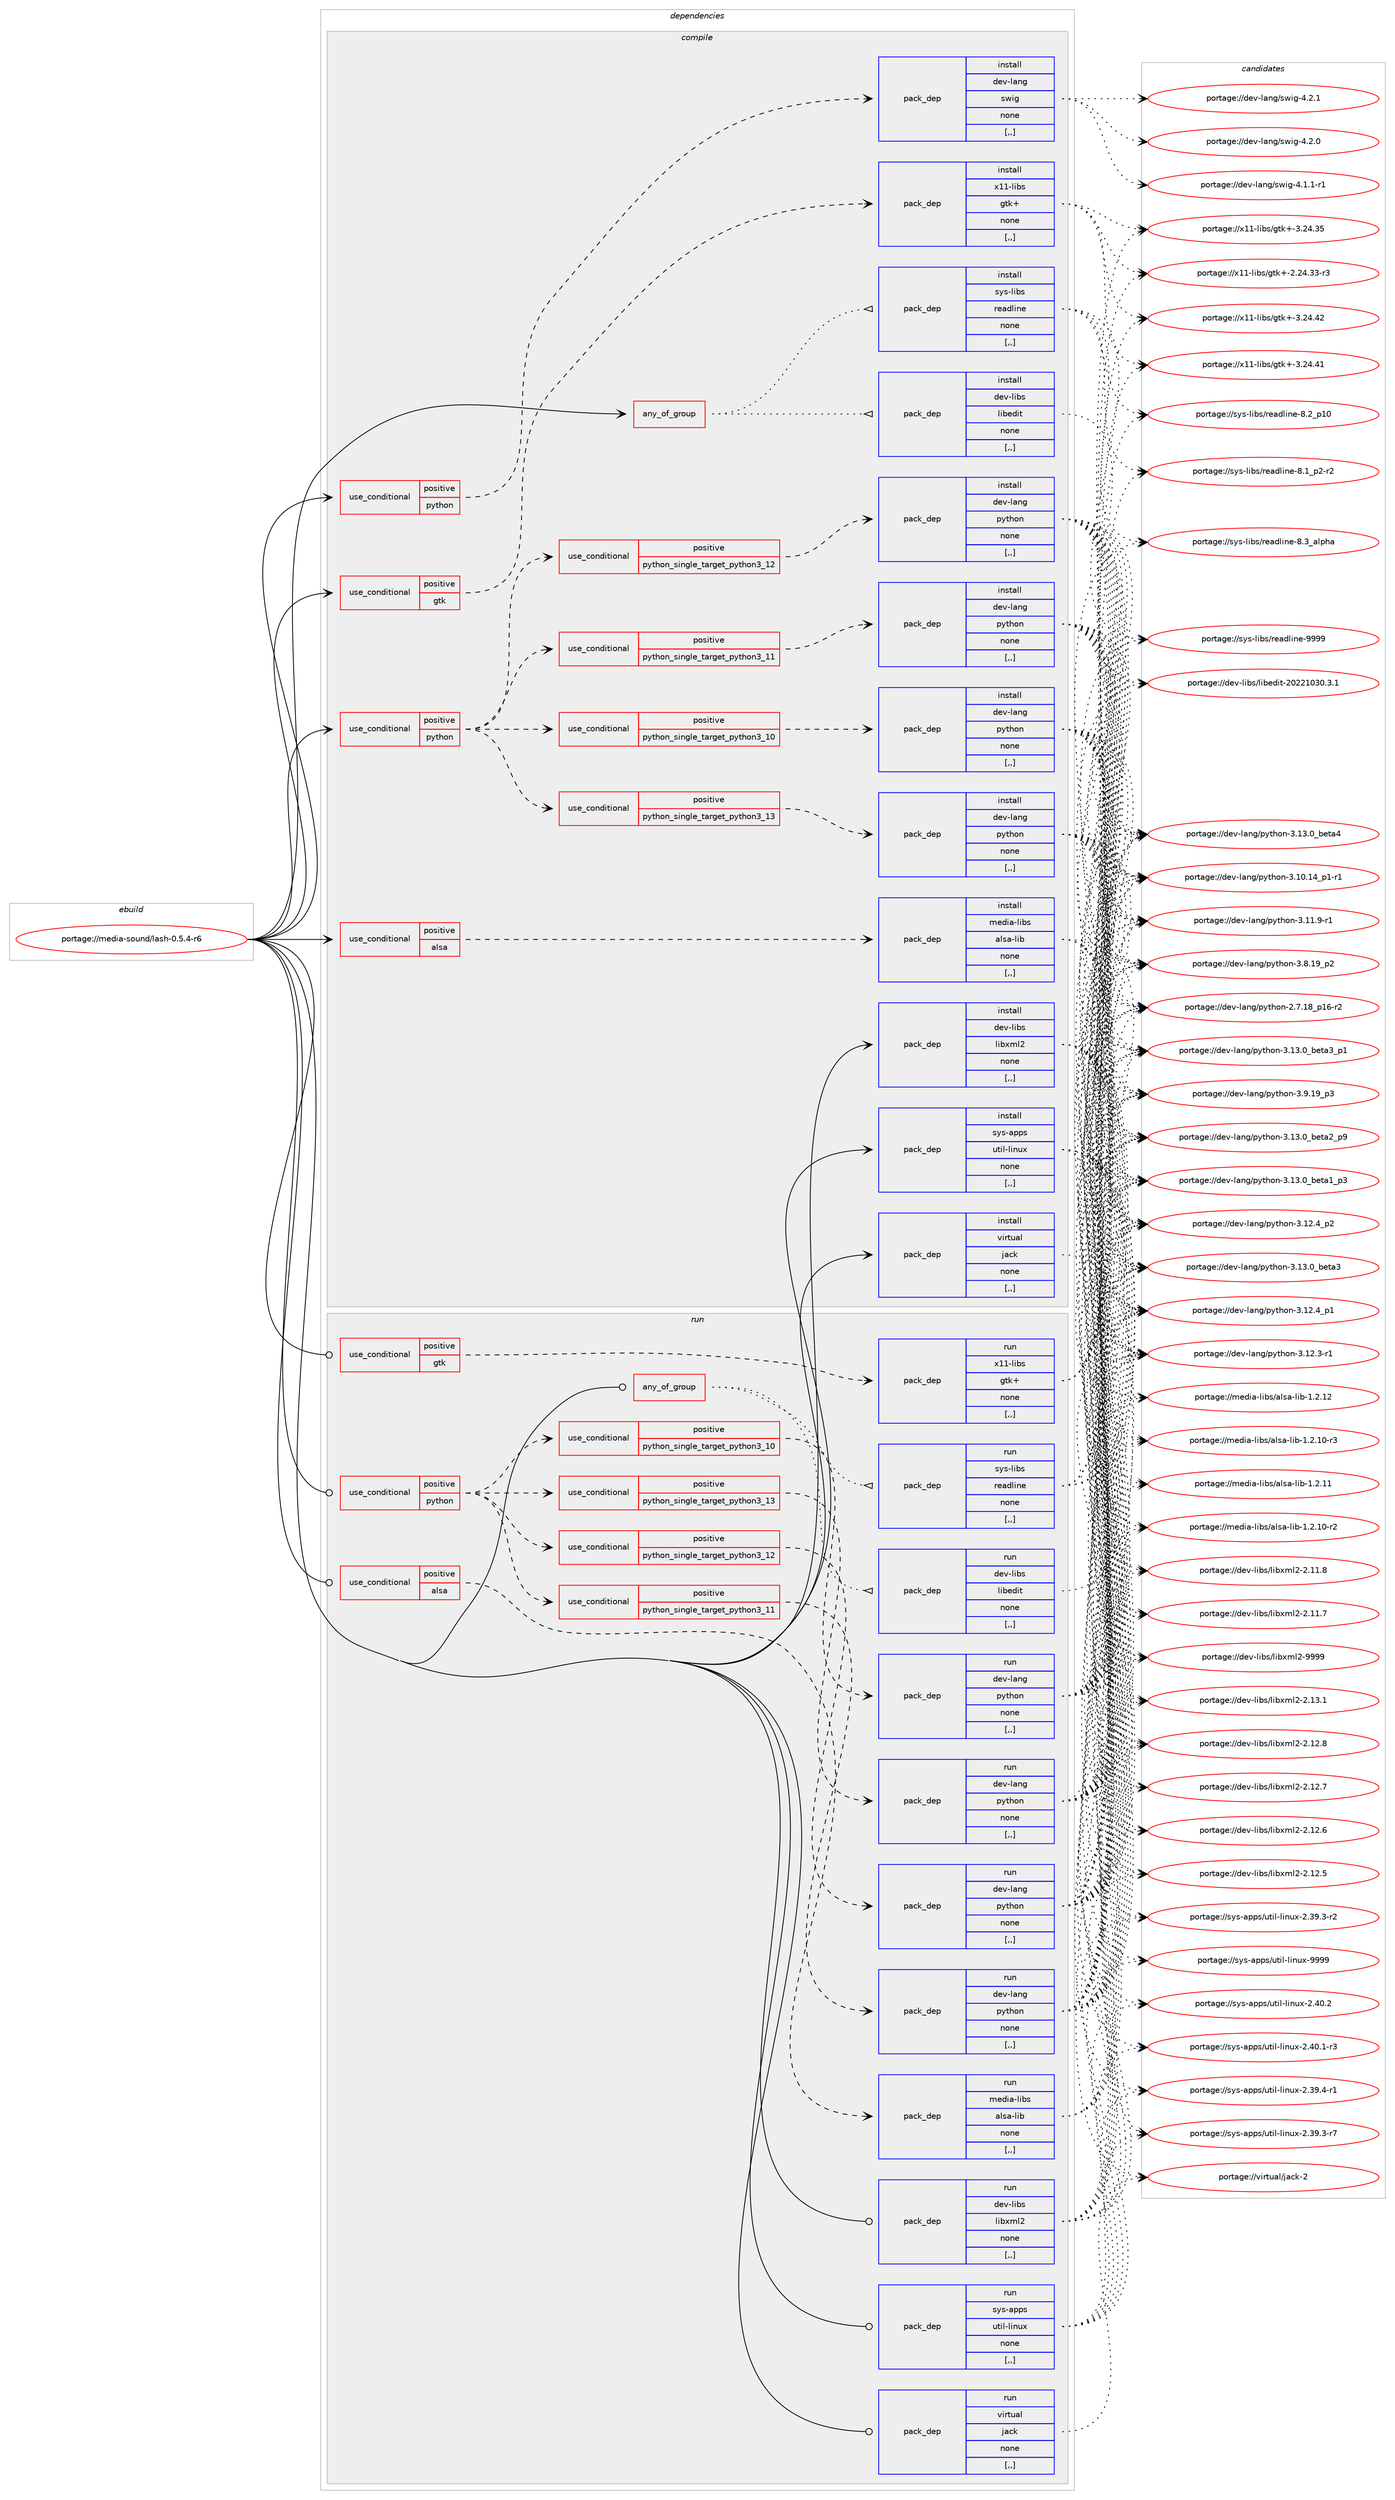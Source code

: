 digraph prolog {

# *************
# Graph options
# *************

newrank=true;
concentrate=true;
compound=true;
graph [rankdir=LR,fontname=Helvetica,fontsize=10,ranksep=1.5];#, ranksep=2.5, nodesep=0.2];
edge  [arrowhead=vee];
node  [fontname=Helvetica,fontsize=10];

# **********
# The ebuild
# **********

subgraph cluster_leftcol {
color=gray;
label=<<i>ebuild</i>>;
id [label="portage://media-sound/lash-0.5.4-r6", color=red, width=4, href="../media-sound/lash-0.5.4-r6.svg"];
}

# ****************
# The dependencies
# ****************

subgraph cluster_midcol {
color=gray;
label=<<i>dependencies</i>>;
subgraph cluster_compile {
fillcolor="#eeeeee";
style=filled;
label=<<i>compile</i>>;
subgraph any2275 {
dependency315910 [label=<<TABLE BORDER="0" CELLBORDER="1" CELLSPACING="0" CELLPADDING="4"><TR><TD CELLPADDING="10">any_of_group</TD></TR></TABLE>>, shape=none, color=red];subgraph pack233538 {
dependency315911 [label=<<TABLE BORDER="0" CELLBORDER="1" CELLSPACING="0" CELLPADDING="4" WIDTH="220"><TR><TD ROWSPAN="6" CELLPADDING="30">pack_dep</TD></TR><TR><TD WIDTH="110">install</TD></TR><TR><TD>sys-libs</TD></TR><TR><TD>readline</TD></TR><TR><TD>none</TD></TR><TR><TD>[,,]</TD></TR></TABLE>>, shape=none, color=blue];
}
dependency315910:e -> dependency315911:w [weight=20,style="dotted",arrowhead="oinv"];
subgraph pack233539 {
dependency315912 [label=<<TABLE BORDER="0" CELLBORDER="1" CELLSPACING="0" CELLPADDING="4" WIDTH="220"><TR><TD ROWSPAN="6" CELLPADDING="30">pack_dep</TD></TR><TR><TD WIDTH="110">install</TD></TR><TR><TD>dev-libs</TD></TR><TR><TD>libedit</TD></TR><TR><TD>none</TD></TR><TR><TD>[,,]</TD></TR></TABLE>>, shape=none, color=blue];
}
dependency315910:e -> dependency315912:w [weight=20,style="dotted",arrowhead="oinv"];
}
id:e -> dependency315910:w [weight=20,style="solid",arrowhead="vee"];
subgraph cond79925 {
dependency315913 [label=<<TABLE BORDER="0" CELLBORDER="1" CELLSPACING="0" CELLPADDING="4"><TR><TD ROWSPAN="3" CELLPADDING="10">use_conditional</TD></TR><TR><TD>positive</TD></TR><TR><TD>alsa</TD></TR></TABLE>>, shape=none, color=red];
subgraph pack233540 {
dependency315914 [label=<<TABLE BORDER="0" CELLBORDER="1" CELLSPACING="0" CELLPADDING="4" WIDTH="220"><TR><TD ROWSPAN="6" CELLPADDING="30">pack_dep</TD></TR><TR><TD WIDTH="110">install</TD></TR><TR><TD>media-libs</TD></TR><TR><TD>alsa-lib</TD></TR><TR><TD>none</TD></TR><TR><TD>[,,]</TD></TR></TABLE>>, shape=none, color=blue];
}
dependency315913:e -> dependency315914:w [weight=20,style="dashed",arrowhead="vee"];
}
id:e -> dependency315913:w [weight=20,style="solid",arrowhead="vee"];
subgraph cond79926 {
dependency315915 [label=<<TABLE BORDER="0" CELLBORDER="1" CELLSPACING="0" CELLPADDING="4"><TR><TD ROWSPAN="3" CELLPADDING="10">use_conditional</TD></TR><TR><TD>positive</TD></TR><TR><TD>gtk</TD></TR></TABLE>>, shape=none, color=red];
subgraph pack233541 {
dependency315916 [label=<<TABLE BORDER="0" CELLBORDER="1" CELLSPACING="0" CELLPADDING="4" WIDTH="220"><TR><TD ROWSPAN="6" CELLPADDING="30">pack_dep</TD></TR><TR><TD WIDTH="110">install</TD></TR><TR><TD>x11-libs</TD></TR><TR><TD>gtk+</TD></TR><TR><TD>none</TD></TR><TR><TD>[,,]</TD></TR></TABLE>>, shape=none, color=blue];
}
dependency315915:e -> dependency315916:w [weight=20,style="dashed",arrowhead="vee"];
}
id:e -> dependency315915:w [weight=20,style="solid",arrowhead="vee"];
subgraph cond79927 {
dependency315917 [label=<<TABLE BORDER="0" CELLBORDER="1" CELLSPACING="0" CELLPADDING="4"><TR><TD ROWSPAN="3" CELLPADDING="10">use_conditional</TD></TR><TR><TD>positive</TD></TR><TR><TD>python</TD></TR></TABLE>>, shape=none, color=red];
subgraph cond79928 {
dependency315918 [label=<<TABLE BORDER="0" CELLBORDER="1" CELLSPACING="0" CELLPADDING="4"><TR><TD ROWSPAN="3" CELLPADDING="10">use_conditional</TD></TR><TR><TD>positive</TD></TR><TR><TD>python_single_target_python3_10</TD></TR></TABLE>>, shape=none, color=red];
subgraph pack233542 {
dependency315919 [label=<<TABLE BORDER="0" CELLBORDER="1" CELLSPACING="0" CELLPADDING="4" WIDTH="220"><TR><TD ROWSPAN="6" CELLPADDING="30">pack_dep</TD></TR><TR><TD WIDTH="110">install</TD></TR><TR><TD>dev-lang</TD></TR><TR><TD>python</TD></TR><TR><TD>none</TD></TR><TR><TD>[,,]</TD></TR></TABLE>>, shape=none, color=blue];
}
dependency315918:e -> dependency315919:w [weight=20,style="dashed",arrowhead="vee"];
}
dependency315917:e -> dependency315918:w [weight=20,style="dashed",arrowhead="vee"];
subgraph cond79929 {
dependency315920 [label=<<TABLE BORDER="0" CELLBORDER="1" CELLSPACING="0" CELLPADDING="4"><TR><TD ROWSPAN="3" CELLPADDING="10">use_conditional</TD></TR><TR><TD>positive</TD></TR><TR><TD>python_single_target_python3_11</TD></TR></TABLE>>, shape=none, color=red];
subgraph pack233543 {
dependency315921 [label=<<TABLE BORDER="0" CELLBORDER="1" CELLSPACING="0" CELLPADDING="4" WIDTH="220"><TR><TD ROWSPAN="6" CELLPADDING="30">pack_dep</TD></TR><TR><TD WIDTH="110">install</TD></TR><TR><TD>dev-lang</TD></TR><TR><TD>python</TD></TR><TR><TD>none</TD></TR><TR><TD>[,,]</TD></TR></TABLE>>, shape=none, color=blue];
}
dependency315920:e -> dependency315921:w [weight=20,style="dashed",arrowhead="vee"];
}
dependency315917:e -> dependency315920:w [weight=20,style="dashed",arrowhead="vee"];
subgraph cond79930 {
dependency315922 [label=<<TABLE BORDER="0" CELLBORDER="1" CELLSPACING="0" CELLPADDING="4"><TR><TD ROWSPAN="3" CELLPADDING="10">use_conditional</TD></TR><TR><TD>positive</TD></TR><TR><TD>python_single_target_python3_12</TD></TR></TABLE>>, shape=none, color=red];
subgraph pack233544 {
dependency315923 [label=<<TABLE BORDER="0" CELLBORDER="1" CELLSPACING="0" CELLPADDING="4" WIDTH="220"><TR><TD ROWSPAN="6" CELLPADDING="30">pack_dep</TD></TR><TR><TD WIDTH="110">install</TD></TR><TR><TD>dev-lang</TD></TR><TR><TD>python</TD></TR><TR><TD>none</TD></TR><TR><TD>[,,]</TD></TR></TABLE>>, shape=none, color=blue];
}
dependency315922:e -> dependency315923:w [weight=20,style="dashed",arrowhead="vee"];
}
dependency315917:e -> dependency315922:w [weight=20,style="dashed",arrowhead="vee"];
subgraph cond79931 {
dependency315924 [label=<<TABLE BORDER="0" CELLBORDER="1" CELLSPACING="0" CELLPADDING="4"><TR><TD ROWSPAN="3" CELLPADDING="10">use_conditional</TD></TR><TR><TD>positive</TD></TR><TR><TD>python_single_target_python3_13</TD></TR></TABLE>>, shape=none, color=red];
subgraph pack233545 {
dependency315925 [label=<<TABLE BORDER="0" CELLBORDER="1" CELLSPACING="0" CELLPADDING="4" WIDTH="220"><TR><TD ROWSPAN="6" CELLPADDING="30">pack_dep</TD></TR><TR><TD WIDTH="110">install</TD></TR><TR><TD>dev-lang</TD></TR><TR><TD>python</TD></TR><TR><TD>none</TD></TR><TR><TD>[,,]</TD></TR></TABLE>>, shape=none, color=blue];
}
dependency315924:e -> dependency315925:w [weight=20,style="dashed",arrowhead="vee"];
}
dependency315917:e -> dependency315924:w [weight=20,style="dashed",arrowhead="vee"];
}
id:e -> dependency315917:w [weight=20,style="solid",arrowhead="vee"];
subgraph cond79932 {
dependency315926 [label=<<TABLE BORDER="0" CELLBORDER="1" CELLSPACING="0" CELLPADDING="4"><TR><TD ROWSPAN="3" CELLPADDING="10">use_conditional</TD></TR><TR><TD>positive</TD></TR><TR><TD>python</TD></TR></TABLE>>, shape=none, color=red];
subgraph pack233546 {
dependency315927 [label=<<TABLE BORDER="0" CELLBORDER="1" CELLSPACING="0" CELLPADDING="4" WIDTH="220"><TR><TD ROWSPAN="6" CELLPADDING="30">pack_dep</TD></TR><TR><TD WIDTH="110">install</TD></TR><TR><TD>dev-lang</TD></TR><TR><TD>swig</TD></TR><TR><TD>none</TD></TR><TR><TD>[,,]</TD></TR></TABLE>>, shape=none, color=blue];
}
dependency315926:e -> dependency315927:w [weight=20,style="dashed",arrowhead="vee"];
}
id:e -> dependency315926:w [weight=20,style="solid",arrowhead="vee"];
subgraph pack233547 {
dependency315928 [label=<<TABLE BORDER="0" CELLBORDER="1" CELLSPACING="0" CELLPADDING="4" WIDTH="220"><TR><TD ROWSPAN="6" CELLPADDING="30">pack_dep</TD></TR><TR><TD WIDTH="110">install</TD></TR><TR><TD>dev-libs</TD></TR><TR><TD>libxml2</TD></TR><TR><TD>none</TD></TR><TR><TD>[,,]</TD></TR></TABLE>>, shape=none, color=blue];
}
id:e -> dependency315928:w [weight=20,style="solid",arrowhead="vee"];
subgraph pack233548 {
dependency315929 [label=<<TABLE BORDER="0" CELLBORDER="1" CELLSPACING="0" CELLPADDING="4" WIDTH="220"><TR><TD ROWSPAN="6" CELLPADDING="30">pack_dep</TD></TR><TR><TD WIDTH="110">install</TD></TR><TR><TD>sys-apps</TD></TR><TR><TD>util-linux</TD></TR><TR><TD>none</TD></TR><TR><TD>[,,]</TD></TR></TABLE>>, shape=none, color=blue];
}
id:e -> dependency315929:w [weight=20,style="solid",arrowhead="vee"];
subgraph pack233549 {
dependency315930 [label=<<TABLE BORDER="0" CELLBORDER="1" CELLSPACING="0" CELLPADDING="4" WIDTH="220"><TR><TD ROWSPAN="6" CELLPADDING="30">pack_dep</TD></TR><TR><TD WIDTH="110">install</TD></TR><TR><TD>virtual</TD></TR><TR><TD>jack</TD></TR><TR><TD>none</TD></TR><TR><TD>[,,]</TD></TR></TABLE>>, shape=none, color=blue];
}
id:e -> dependency315930:w [weight=20,style="solid",arrowhead="vee"];
}
subgraph cluster_compileandrun {
fillcolor="#eeeeee";
style=filled;
label=<<i>compile and run</i>>;
}
subgraph cluster_run {
fillcolor="#eeeeee";
style=filled;
label=<<i>run</i>>;
subgraph any2276 {
dependency315931 [label=<<TABLE BORDER="0" CELLBORDER="1" CELLSPACING="0" CELLPADDING="4"><TR><TD CELLPADDING="10">any_of_group</TD></TR></TABLE>>, shape=none, color=red];subgraph pack233550 {
dependency315932 [label=<<TABLE BORDER="0" CELLBORDER="1" CELLSPACING="0" CELLPADDING="4" WIDTH="220"><TR><TD ROWSPAN="6" CELLPADDING="30">pack_dep</TD></TR><TR><TD WIDTH="110">run</TD></TR><TR><TD>sys-libs</TD></TR><TR><TD>readline</TD></TR><TR><TD>none</TD></TR><TR><TD>[,,]</TD></TR></TABLE>>, shape=none, color=blue];
}
dependency315931:e -> dependency315932:w [weight=20,style="dotted",arrowhead="oinv"];
subgraph pack233551 {
dependency315933 [label=<<TABLE BORDER="0" CELLBORDER="1" CELLSPACING="0" CELLPADDING="4" WIDTH="220"><TR><TD ROWSPAN="6" CELLPADDING="30">pack_dep</TD></TR><TR><TD WIDTH="110">run</TD></TR><TR><TD>dev-libs</TD></TR><TR><TD>libedit</TD></TR><TR><TD>none</TD></TR><TR><TD>[,,]</TD></TR></TABLE>>, shape=none, color=blue];
}
dependency315931:e -> dependency315933:w [weight=20,style="dotted",arrowhead="oinv"];
}
id:e -> dependency315931:w [weight=20,style="solid",arrowhead="odot"];
subgraph cond79933 {
dependency315934 [label=<<TABLE BORDER="0" CELLBORDER="1" CELLSPACING="0" CELLPADDING="4"><TR><TD ROWSPAN="3" CELLPADDING="10">use_conditional</TD></TR><TR><TD>positive</TD></TR><TR><TD>alsa</TD></TR></TABLE>>, shape=none, color=red];
subgraph pack233552 {
dependency315935 [label=<<TABLE BORDER="0" CELLBORDER="1" CELLSPACING="0" CELLPADDING="4" WIDTH="220"><TR><TD ROWSPAN="6" CELLPADDING="30">pack_dep</TD></TR><TR><TD WIDTH="110">run</TD></TR><TR><TD>media-libs</TD></TR><TR><TD>alsa-lib</TD></TR><TR><TD>none</TD></TR><TR><TD>[,,]</TD></TR></TABLE>>, shape=none, color=blue];
}
dependency315934:e -> dependency315935:w [weight=20,style="dashed",arrowhead="vee"];
}
id:e -> dependency315934:w [weight=20,style="solid",arrowhead="odot"];
subgraph cond79934 {
dependency315936 [label=<<TABLE BORDER="0" CELLBORDER="1" CELLSPACING="0" CELLPADDING="4"><TR><TD ROWSPAN="3" CELLPADDING="10">use_conditional</TD></TR><TR><TD>positive</TD></TR><TR><TD>gtk</TD></TR></TABLE>>, shape=none, color=red];
subgraph pack233553 {
dependency315937 [label=<<TABLE BORDER="0" CELLBORDER="1" CELLSPACING="0" CELLPADDING="4" WIDTH="220"><TR><TD ROWSPAN="6" CELLPADDING="30">pack_dep</TD></TR><TR><TD WIDTH="110">run</TD></TR><TR><TD>x11-libs</TD></TR><TR><TD>gtk+</TD></TR><TR><TD>none</TD></TR><TR><TD>[,,]</TD></TR></TABLE>>, shape=none, color=blue];
}
dependency315936:e -> dependency315937:w [weight=20,style="dashed",arrowhead="vee"];
}
id:e -> dependency315936:w [weight=20,style="solid",arrowhead="odot"];
subgraph cond79935 {
dependency315938 [label=<<TABLE BORDER="0" CELLBORDER="1" CELLSPACING="0" CELLPADDING="4"><TR><TD ROWSPAN="3" CELLPADDING="10">use_conditional</TD></TR><TR><TD>positive</TD></TR><TR><TD>python</TD></TR></TABLE>>, shape=none, color=red];
subgraph cond79936 {
dependency315939 [label=<<TABLE BORDER="0" CELLBORDER="1" CELLSPACING="0" CELLPADDING="4"><TR><TD ROWSPAN="3" CELLPADDING="10">use_conditional</TD></TR><TR><TD>positive</TD></TR><TR><TD>python_single_target_python3_10</TD></TR></TABLE>>, shape=none, color=red];
subgraph pack233554 {
dependency315940 [label=<<TABLE BORDER="0" CELLBORDER="1" CELLSPACING="0" CELLPADDING="4" WIDTH="220"><TR><TD ROWSPAN="6" CELLPADDING="30">pack_dep</TD></TR><TR><TD WIDTH="110">run</TD></TR><TR><TD>dev-lang</TD></TR><TR><TD>python</TD></TR><TR><TD>none</TD></TR><TR><TD>[,,]</TD></TR></TABLE>>, shape=none, color=blue];
}
dependency315939:e -> dependency315940:w [weight=20,style="dashed",arrowhead="vee"];
}
dependency315938:e -> dependency315939:w [weight=20,style="dashed",arrowhead="vee"];
subgraph cond79937 {
dependency315941 [label=<<TABLE BORDER="0" CELLBORDER="1" CELLSPACING="0" CELLPADDING="4"><TR><TD ROWSPAN="3" CELLPADDING="10">use_conditional</TD></TR><TR><TD>positive</TD></TR><TR><TD>python_single_target_python3_11</TD></TR></TABLE>>, shape=none, color=red];
subgraph pack233555 {
dependency315942 [label=<<TABLE BORDER="0" CELLBORDER="1" CELLSPACING="0" CELLPADDING="4" WIDTH="220"><TR><TD ROWSPAN="6" CELLPADDING="30">pack_dep</TD></TR><TR><TD WIDTH="110">run</TD></TR><TR><TD>dev-lang</TD></TR><TR><TD>python</TD></TR><TR><TD>none</TD></TR><TR><TD>[,,]</TD></TR></TABLE>>, shape=none, color=blue];
}
dependency315941:e -> dependency315942:w [weight=20,style="dashed",arrowhead="vee"];
}
dependency315938:e -> dependency315941:w [weight=20,style="dashed",arrowhead="vee"];
subgraph cond79938 {
dependency315943 [label=<<TABLE BORDER="0" CELLBORDER="1" CELLSPACING="0" CELLPADDING="4"><TR><TD ROWSPAN="3" CELLPADDING="10">use_conditional</TD></TR><TR><TD>positive</TD></TR><TR><TD>python_single_target_python3_12</TD></TR></TABLE>>, shape=none, color=red];
subgraph pack233556 {
dependency315944 [label=<<TABLE BORDER="0" CELLBORDER="1" CELLSPACING="0" CELLPADDING="4" WIDTH="220"><TR><TD ROWSPAN="6" CELLPADDING="30">pack_dep</TD></TR><TR><TD WIDTH="110">run</TD></TR><TR><TD>dev-lang</TD></TR><TR><TD>python</TD></TR><TR><TD>none</TD></TR><TR><TD>[,,]</TD></TR></TABLE>>, shape=none, color=blue];
}
dependency315943:e -> dependency315944:w [weight=20,style="dashed",arrowhead="vee"];
}
dependency315938:e -> dependency315943:w [weight=20,style="dashed",arrowhead="vee"];
subgraph cond79939 {
dependency315945 [label=<<TABLE BORDER="0" CELLBORDER="1" CELLSPACING="0" CELLPADDING="4"><TR><TD ROWSPAN="3" CELLPADDING="10">use_conditional</TD></TR><TR><TD>positive</TD></TR><TR><TD>python_single_target_python3_13</TD></TR></TABLE>>, shape=none, color=red];
subgraph pack233557 {
dependency315946 [label=<<TABLE BORDER="0" CELLBORDER="1" CELLSPACING="0" CELLPADDING="4" WIDTH="220"><TR><TD ROWSPAN="6" CELLPADDING="30">pack_dep</TD></TR><TR><TD WIDTH="110">run</TD></TR><TR><TD>dev-lang</TD></TR><TR><TD>python</TD></TR><TR><TD>none</TD></TR><TR><TD>[,,]</TD></TR></TABLE>>, shape=none, color=blue];
}
dependency315945:e -> dependency315946:w [weight=20,style="dashed",arrowhead="vee"];
}
dependency315938:e -> dependency315945:w [weight=20,style="dashed",arrowhead="vee"];
}
id:e -> dependency315938:w [weight=20,style="solid",arrowhead="odot"];
subgraph pack233558 {
dependency315947 [label=<<TABLE BORDER="0" CELLBORDER="1" CELLSPACING="0" CELLPADDING="4" WIDTH="220"><TR><TD ROWSPAN="6" CELLPADDING="30">pack_dep</TD></TR><TR><TD WIDTH="110">run</TD></TR><TR><TD>dev-libs</TD></TR><TR><TD>libxml2</TD></TR><TR><TD>none</TD></TR><TR><TD>[,,]</TD></TR></TABLE>>, shape=none, color=blue];
}
id:e -> dependency315947:w [weight=20,style="solid",arrowhead="odot"];
subgraph pack233559 {
dependency315948 [label=<<TABLE BORDER="0" CELLBORDER="1" CELLSPACING="0" CELLPADDING="4" WIDTH="220"><TR><TD ROWSPAN="6" CELLPADDING="30">pack_dep</TD></TR><TR><TD WIDTH="110">run</TD></TR><TR><TD>sys-apps</TD></TR><TR><TD>util-linux</TD></TR><TR><TD>none</TD></TR><TR><TD>[,,]</TD></TR></TABLE>>, shape=none, color=blue];
}
id:e -> dependency315948:w [weight=20,style="solid",arrowhead="odot"];
subgraph pack233560 {
dependency315949 [label=<<TABLE BORDER="0" CELLBORDER="1" CELLSPACING="0" CELLPADDING="4" WIDTH="220"><TR><TD ROWSPAN="6" CELLPADDING="30">pack_dep</TD></TR><TR><TD WIDTH="110">run</TD></TR><TR><TD>virtual</TD></TR><TR><TD>jack</TD></TR><TR><TD>none</TD></TR><TR><TD>[,,]</TD></TR></TABLE>>, shape=none, color=blue];
}
id:e -> dependency315949:w [weight=20,style="solid",arrowhead="odot"];
}
}

# **************
# The candidates
# **************

subgraph cluster_choices {
rank=same;
color=gray;
label=<<i>candidates</i>>;

subgraph choice233538 {
color=black;
nodesep=1;
choice115121115451081059811547114101971001081051101014557575757 [label="portage://sys-libs/readline-9999", color=red, width=4,href="../sys-libs/readline-9999.svg"];
choice1151211154510810598115471141019710010810511010145564651959710811210497 [label="portage://sys-libs/readline-8.3_alpha", color=red, width=4,href="../sys-libs/readline-8.3_alpha.svg"];
choice1151211154510810598115471141019710010810511010145564650951124948 [label="portage://sys-libs/readline-8.2_p10", color=red, width=4,href="../sys-libs/readline-8.2_p10.svg"];
choice115121115451081059811547114101971001081051101014556464995112504511450 [label="portage://sys-libs/readline-8.1_p2-r2", color=red, width=4,href="../sys-libs/readline-8.1_p2-r2.svg"];
dependency315911:e -> choice115121115451081059811547114101971001081051101014557575757:w [style=dotted,weight="100"];
dependency315911:e -> choice1151211154510810598115471141019710010810511010145564651959710811210497:w [style=dotted,weight="100"];
dependency315911:e -> choice1151211154510810598115471141019710010810511010145564650951124948:w [style=dotted,weight="100"];
dependency315911:e -> choice115121115451081059811547114101971001081051101014556464995112504511450:w [style=dotted,weight="100"];
}
subgraph choice233539 {
color=black;
nodesep=1;
choice1001011184510810598115471081059810110010511645504850504948514846514649 [label="portage://dev-libs/libedit-20221030.3.1", color=red, width=4,href="../dev-libs/libedit-20221030.3.1.svg"];
dependency315912:e -> choice1001011184510810598115471081059810110010511645504850504948514846514649:w [style=dotted,weight="100"];
}
subgraph choice233540 {
color=black;
nodesep=1;
choice109101100105974510810598115479710811597451081059845494650464950 [label="portage://media-libs/alsa-lib-1.2.12", color=red, width=4,href="../media-libs/alsa-lib-1.2.12.svg"];
choice109101100105974510810598115479710811597451081059845494650464949 [label="portage://media-libs/alsa-lib-1.2.11", color=red, width=4,href="../media-libs/alsa-lib-1.2.11.svg"];
choice1091011001059745108105981154797108115974510810598454946504649484511451 [label="portage://media-libs/alsa-lib-1.2.10-r3", color=red, width=4,href="../media-libs/alsa-lib-1.2.10-r3.svg"];
choice1091011001059745108105981154797108115974510810598454946504649484511450 [label="portage://media-libs/alsa-lib-1.2.10-r2", color=red, width=4,href="../media-libs/alsa-lib-1.2.10-r2.svg"];
dependency315914:e -> choice109101100105974510810598115479710811597451081059845494650464950:w [style=dotted,weight="100"];
dependency315914:e -> choice109101100105974510810598115479710811597451081059845494650464949:w [style=dotted,weight="100"];
dependency315914:e -> choice1091011001059745108105981154797108115974510810598454946504649484511451:w [style=dotted,weight="100"];
dependency315914:e -> choice1091011001059745108105981154797108115974510810598454946504649484511450:w [style=dotted,weight="100"];
}
subgraph choice233541 {
color=black;
nodesep=1;
choice1204949451081059811547103116107434551465052465250 [label="portage://x11-libs/gtk+-3.24.42", color=red, width=4,href="../x11-libs/gtk+-3.24.42.svg"];
choice1204949451081059811547103116107434551465052465249 [label="portage://x11-libs/gtk+-3.24.41", color=red, width=4,href="../x11-libs/gtk+-3.24.41.svg"];
choice1204949451081059811547103116107434551465052465153 [label="portage://x11-libs/gtk+-3.24.35", color=red, width=4,href="../x11-libs/gtk+-3.24.35.svg"];
choice12049494510810598115471031161074345504650524651514511451 [label="portage://x11-libs/gtk+-2.24.33-r3", color=red, width=4,href="../x11-libs/gtk+-2.24.33-r3.svg"];
dependency315916:e -> choice1204949451081059811547103116107434551465052465250:w [style=dotted,weight="100"];
dependency315916:e -> choice1204949451081059811547103116107434551465052465249:w [style=dotted,weight="100"];
dependency315916:e -> choice1204949451081059811547103116107434551465052465153:w [style=dotted,weight="100"];
dependency315916:e -> choice12049494510810598115471031161074345504650524651514511451:w [style=dotted,weight="100"];
}
subgraph choice233542 {
color=black;
nodesep=1;
choice1001011184510897110103471121211161041111104551464951464895981011169752 [label="portage://dev-lang/python-3.13.0_beta4", color=red, width=4,href="../dev-lang/python-3.13.0_beta4.svg"];
choice10010111845108971101034711212111610411111045514649514648959810111697519511249 [label="portage://dev-lang/python-3.13.0_beta3_p1", color=red, width=4,href="../dev-lang/python-3.13.0_beta3_p1.svg"];
choice1001011184510897110103471121211161041111104551464951464895981011169751 [label="portage://dev-lang/python-3.13.0_beta3", color=red, width=4,href="../dev-lang/python-3.13.0_beta3.svg"];
choice10010111845108971101034711212111610411111045514649514648959810111697509511257 [label="portage://dev-lang/python-3.13.0_beta2_p9", color=red, width=4,href="../dev-lang/python-3.13.0_beta2_p9.svg"];
choice10010111845108971101034711212111610411111045514649514648959810111697499511251 [label="portage://dev-lang/python-3.13.0_beta1_p3", color=red, width=4,href="../dev-lang/python-3.13.0_beta1_p3.svg"];
choice100101118451089711010347112121116104111110455146495046529511250 [label="portage://dev-lang/python-3.12.4_p2", color=red, width=4,href="../dev-lang/python-3.12.4_p2.svg"];
choice100101118451089711010347112121116104111110455146495046529511249 [label="portage://dev-lang/python-3.12.4_p1", color=red, width=4,href="../dev-lang/python-3.12.4_p1.svg"];
choice100101118451089711010347112121116104111110455146495046514511449 [label="portage://dev-lang/python-3.12.3-r1", color=red, width=4,href="../dev-lang/python-3.12.3-r1.svg"];
choice100101118451089711010347112121116104111110455146494946574511449 [label="portage://dev-lang/python-3.11.9-r1", color=red, width=4,href="../dev-lang/python-3.11.9-r1.svg"];
choice100101118451089711010347112121116104111110455146494846495295112494511449 [label="portage://dev-lang/python-3.10.14_p1-r1", color=red, width=4,href="../dev-lang/python-3.10.14_p1-r1.svg"];
choice100101118451089711010347112121116104111110455146574649579511251 [label="portage://dev-lang/python-3.9.19_p3", color=red, width=4,href="../dev-lang/python-3.9.19_p3.svg"];
choice100101118451089711010347112121116104111110455146564649579511250 [label="portage://dev-lang/python-3.8.19_p2", color=red, width=4,href="../dev-lang/python-3.8.19_p2.svg"];
choice100101118451089711010347112121116104111110455046554649569511249544511450 [label="portage://dev-lang/python-2.7.18_p16-r2", color=red, width=4,href="../dev-lang/python-2.7.18_p16-r2.svg"];
dependency315919:e -> choice1001011184510897110103471121211161041111104551464951464895981011169752:w [style=dotted,weight="100"];
dependency315919:e -> choice10010111845108971101034711212111610411111045514649514648959810111697519511249:w [style=dotted,weight="100"];
dependency315919:e -> choice1001011184510897110103471121211161041111104551464951464895981011169751:w [style=dotted,weight="100"];
dependency315919:e -> choice10010111845108971101034711212111610411111045514649514648959810111697509511257:w [style=dotted,weight="100"];
dependency315919:e -> choice10010111845108971101034711212111610411111045514649514648959810111697499511251:w [style=dotted,weight="100"];
dependency315919:e -> choice100101118451089711010347112121116104111110455146495046529511250:w [style=dotted,weight="100"];
dependency315919:e -> choice100101118451089711010347112121116104111110455146495046529511249:w [style=dotted,weight="100"];
dependency315919:e -> choice100101118451089711010347112121116104111110455146495046514511449:w [style=dotted,weight="100"];
dependency315919:e -> choice100101118451089711010347112121116104111110455146494946574511449:w [style=dotted,weight="100"];
dependency315919:e -> choice100101118451089711010347112121116104111110455146494846495295112494511449:w [style=dotted,weight="100"];
dependency315919:e -> choice100101118451089711010347112121116104111110455146574649579511251:w [style=dotted,weight="100"];
dependency315919:e -> choice100101118451089711010347112121116104111110455146564649579511250:w [style=dotted,weight="100"];
dependency315919:e -> choice100101118451089711010347112121116104111110455046554649569511249544511450:w [style=dotted,weight="100"];
}
subgraph choice233543 {
color=black;
nodesep=1;
choice1001011184510897110103471121211161041111104551464951464895981011169752 [label="portage://dev-lang/python-3.13.0_beta4", color=red, width=4,href="../dev-lang/python-3.13.0_beta4.svg"];
choice10010111845108971101034711212111610411111045514649514648959810111697519511249 [label="portage://dev-lang/python-3.13.0_beta3_p1", color=red, width=4,href="../dev-lang/python-3.13.0_beta3_p1.svg"];
choice1001011184510897110103471121211161041111104551464951464895981011169751 [label="portage://dev-lang/python-3.13.0_beta3", color=red, width=4,href="../dev-lang/python-3.13.0_beta3.svg"];
choice10010111845108971101034711212111610411111045514649514648959810111697509511257 [label="portage://dev-lang/python-3.13.0_beta2_p9", color=red, width=4,href="../dev-lang/python-3.13.0_beta2_p9.svg"];
choice10010111845108971101034711212111610411111045514649514648959810111697499511251 [label="portage://dev-lang/python-3.13.0_beta1_p3", color=red, width=4,href="../dev-lang/python-3.13.0_beta1_p3.svg"];
choice100101118451089711010347112121116104111110455146495046529511250 [label="portage://dev-lang/python-3.12.4_p2", color=red, width=4,href="../dev-lang/python-3.12.4_p2.svg"];
choice100101118451089711010347112121116104111110455146495046529511249 [label="portage://dev-lang/python-3.12.4_p1", color=red, width=4,href="../dev-lang/python-3.12.4_p1.svg"];
choice100101118451089711010347112121116104111110455146495046514511449 [label="portage://dev-lang/python-3.12.3-r1", color=red, width=4,href="../dev-lang/python-3.12.3-r1.svg"];
choice100101118451089711010347112121116104111110455146494946574511449 [label="portage://dev-lang/python-3.11.9-r1", color=red, width=4,href="../dev-lang/python-3.11.9-r1.svg"];
choice100101118451089711010347112121116104111110455146494846495295112494511449 [label="portage://dev-lang/python-3.10.14_p1-r1", color=red, width=4,href="../dev-lang/python-3.10.14_p1-r1.svg"];
choice100101118451089711010347112121116104111110455146574649579511251 [label="portage://dev-lang/python-3.9.19_p3", color=red, width=4,href="../dev-lang/python-3.9.19_p3.svg"];
choice100101118451089711010347112121116104111110455146564649579511250 [label="portage://dev-lang/python-3.8.19_p2", color=red, width=4,href="../dev-lang/python-3.8.19_p2.svg"];
choice100101118451089711010347112121116104111110455046554649569511249544511450 [label="portage://dev-lang/python-2.7.18_p16-r2", color=red, width=4,href="../dev-lang/python-2.7.18_p16-r2.svg"];
dependency315921:e -> choice1001011184510897110103471121211161041111104551464951464895981011169752:w [style=dotted,weight="100"];
dependency315921:e -> choice10010111845108971101034711212111610411111045514649514648959810111697519511249:w [style=dotted,weight="100"];
dependency315921:e -> choice1001011184510897110103471121211161041111104551464951464895981011169751:w [style=dotted,weight="100"];
dependency315921:e -> choice10010111845108971101034711212111610411111045514649514648959810111697509511257:w [style=dotted,weight="100"];
dependency315921:e -> choice10010111845108971101034711212111610411111045514649514648959810111697499511251:w [style=dotted,weight="100"];
dependency315921:e -> choice100101118451089711010347112121116104111110455146495046529511250:w [style=dotted,weight="100"];
dependency315921:e -> choice100101118451089711010347112121116104111110455146495046529511249:w [style=dotted,weight="100"];
dependency315921:e -> choice100101118451089711010347112121116104111110455146495046514511449:w [style=dotted,weight="100"];
dependency315921:e -> choice100101118451089711010347112121116104111110455146494946574511449:w [style=dotted,weight="100"];
dependency315921:e -> choice100101118451089711010347112121116104111110455146494846495295112494511449:w [style=dotted,weight="100"];
dependency315921:e -> choice100101118451089711010347112121116104111110455146574649579511251:w [style=dotted,weight="100"];
dependency315921:e -> choice100101118451089711010347112121116104111110455146564649579511250:w [style=dotted,weight="100"];
dependency315921:e -> choice100101118451089711010347112121116104111110455046554649569511249544511450:w [style=dotted,weight="100"];
}
subgraph choice233544 {
color=black;
nodesep=1;
choice1001011184510897110103471121211161041111104551464951464895981011169752 [label="portage://dev-lang/python-3.13.0_beta4", color=red, width=4,href="../dev-lang/python-3.13.0_beta4.svg"];
choice10010111845108971101034711212111610411111045514649514648959810111697519511249 [label="portage://dev-lang/python-3.13.0_beta3_p1", color=red, width=4,href="../dev-lang/python-3.13.0_beta3_p1.svg"];
choice1001011184510897110103471121211161041111104551464951464895981011169751 [label="portage://dev-lang/python-3.13.0_beta3", color=red, width=4,href="../dev-lang/python-3.13.0_beta3.svg"];
choice10010111845108971101034711212111610411111045514649514648959810111697509511257 [label="portage://dev-lang/python-3.13.0_beta2_p9", color=red, width=4,href="../dev-lang/python-3.13.0_beta2_p9.svg"];
choice10010111845108971101034711212111610411111045514649514648959810111697499511251 [label="portage://dev-lang/python-3.13.0_beta1_p3", color=red, width=4,href="../dev-lang/python-3.13.0_beta1_p3.svg"];
choice100101118451089711010347112121116104111110455146495046529511250 [label="portage://dev-lang/python-3.12.4_p2", color=red, width=4,href="../dev-lang/python-3.12.4_p2.svg"];
choice100101118451089711010347112121116104111110455146495046529511249 [label="portage://dev-lang/python-3.12.4_p1", color=red, width=4,href="../dev-lang/python-3.12.4_p1.svg"];
choice100101118451089711010347112121116104111110455146495046514511449 [label="portage://dev-lang/python-3.12.3-r1", color=red, width=4,href="../dev-lang/python-3.12.3-r1.svg"];
choice100101118451089711010347112121116104111110455146494946574511449 [label="portage://dev-lang/python-3.11.9-r1", color=red, width=4,href="../dev-lang/python-3.11.9-r1.svg"];
choice100101118451089711010347112121116104111110455146494846495295112494511449 [label="portage://dev-lang/python-3.10.14_p1-r1", color=red, width=4,href="../dev-lang/python-3.10.14_p1-r1.svg"];
choice100101118451089711010347112121116104111110455146574649579511251 [label="portage://dev-lang/python-3.9.19_p3", color=red, width=4,href="../dev-lang/python-3.9.19_p3.svg"];
choice100101118451089711010347112121116104111110455146564649579511250 [label="portage://dev-lang/python-3.8.19_p2", color=red, width=4,href="../dev-lang/python-3.8.19_p2.svg"];
choice100101118451089711010347112121116104111110455046554649569511249544511450 [label="portage://dev-lang/python-2.7.18_p16-r2", color=red, width=4,href="../dev-lang/python-2.7.18_p16-r2.svg"];
dependency315923:e -> choice1001011184510897110103471121211161041111104551464951464895981011169752:w [style=dotted,weight="100"];
dependency315923:e -> choice10010111845108971101034711212111610411111045514649514648959810111697519511249:w [style=dotted,weight="100"];
dependency315923:e -> choice1001011184510897110103471121211161041111104551464951464895981011169751:w [style=dotted,weight="100"];
dependency315923:e -> choice10010111845108971101034711212111610411111045514649514648959810111697509511257:w [style=dotted,weight="100"];
dependency315923:e -> choice10010111845108971101034711212111610411111045514649514648959810111697499511251:w [style=dotted,weight="100"];
dependency315923:e -> choice100101118451089711010347112121116104111110455146495046529511250:w [style=dotted,weight="100"];
dependency315923:e -> choice100101118451089711010347112121116104111110455146495046529511249:w [style=dotted,weight="100"];
dependency315923:e -> choice100101118451089711010347112121116104111110455146495046514511449:w [style=dotted,weight="100"];
dependency315923:e -> choice100101118451089711010347112121116104111110455146494946574511449:w [style=dotted,weight="100"];
dependency315923:e -> choice100101118451089711010347112121116104111110455146494846495295112494511449:w [style=dotted,weight="100"];
dependency315923:e -> choice100101118451089711010347112121116104111110455146574649579511251:w [style=dotted,weight="100"];
dependency315923:e -> choice100101118451089711010347112121116104111110455146564649579511250:w [style=dotted,weight="100"];
dependency315923:e -> choice100101118451089711010347112121116104111110455046554649569511249544511450:w [style=dotted,weight="100"];
}
subgraph choice233545 {
color=black;
nodesep=1;
choice1001011184510897110103471121211161041111104551464951464895981011169752 [label="portage://dev-lang/python-3.13.0_beta4", color=red, width=4,href="../dev-lang/python-3.13.0_beta4.svg"];
choice10010111845108971101034711212111610411111045514649514648959810111697519511249 [label="portage://dev-lang/python-3.13.0_beta3_p1", color=red, width=4,href="../dev-lang/python-3.13.0_beta3_p1.svg"];
choice1001011184510897110103471121211161041111104551464951464895981011169751 [label="portage://dev-lang/python-3.13.0_beta3", color=red, width=4,href="../dev-lang/python-3.13.0_beta3.svg"];
choice10010111845108971101034711212111610411111045514649514648959810111697509511257 [label="portage://dev-lang/python-3.13.0_beta2_p9", color=red, width=4,href="../dev-lang/python-3.13.0_beta2_p9.svg"];
choice10010111845108971101034711212111610411111045514649514648959810111697499511251 [label="portage://dev-lang/python-3.13.0_beta1_p3", color=red, width=4,href="../dev-lang/python-3.13.0_beta1_p3.svg"];
choice100101118451089711010347112121116104111110455146495046529511250 [label="portage://dev-lang/python-3.12.4_p2", color=red, width=4,href="../dev-lang/python-3.12.4_p2.svg"];
choice100101118451089711010347112121116104111110455146495046529511249 [label="portage://dev-lang/python-3.12.4_p1", color=red, width=4,href="../dev-lang/python-3.12.4_p1.svg"];
choice100101118451089711010347112121116104111110455146495046514511449 [label="portage://dev-lang/python-3.12.3-r1", color=red, width=4,href="../dev-lang/python-3.12.3-r1.svg"];
choice100101118451089711010347112121116104111110455146494946574511449 [label="portage://dev-lang/python-3.11.9-r1", color=red, width=4,href="../dev-lang/python-3.11.9-r1.svg"];
choice100101118451089711010347112121116104111110455146494846495295112494511449 [label="portage://dev-lang/python-3.10.14_p1-r1", color=red, width=4,href="../dev-lang/python-3.10.14_p1-r1.svg"];
choice100101118451089711010347112121116104111110455146574649579511251 [label="portage://dev-lang/python-3.9.19_p3", color=red, width=4,href="../dev-lang/python-3.9.19_p3.svg"];
choice100101118451089711010347112121116104111110455146564649579511250 [label="portage://dev-lang/python-3.8.19_p2", color=red, width=4,href="../dev-lang/python-3.8.19_p2.svg"];
choice100101118451089711010347112121116104111110455046554649569511249544511450 [label="portage://dev-lang/python-2.7.18_p16-r2", color=red, width=4,href="../dev-lang/python-2.7.18_p16-r2.svg"];
dependency315925:e -> choice1001011184510897110103471121211161041111104551464951464895981011169752:w [style=dotted,weight="100"];
dependency315925:e -> choice10010111845108971101034711212111610411111045514649514648959810111697519511249:w [style=dotted,weight="100"];
dependency315925:e -> choice1001011184510897110103471121211161041111104551464951464895981011169751:w [style=dotted,weight="100"];
dependency315925:e -> choice10010111845108971101034711212111610411111045514649514648959810111697509511257:w [style=dotted,weight="100"];
dependency315925:e -> choice10010111845108971101034711212111610411111045514649514648959810111697499511251:w [style=dotted,weight="100"];
dependency315925:e -> choice100101118451089711010347112121116104111110455146495046529511250:w [style=dotted,weight="100"];
dependency315925:e -> choice100101118451089711010347112121116104111110455146495046529511249:w [style=dotted,weight="100"];
dependency315925:e -> choice100101118451089711010347112121116104111110455146495046514511449:w [style=dotted,weight="100"];
dependency315925:e -> choice100101118451089711010347112121116104111110455146494946574511449:w [style=dotted,weight="100"];
dependency315925:e -> choice100101118451089711010347112121116104111110455146494846495295112494511449:w [style=dotted,weight="100"];
dependency315925:e -> choice100101118451089711010347112121116104111110455146574649579511251:w [style=dotted,weight="100"];
dependency315925:e -> choice100101118451089711010347112121116104111110455146564649579511250:w [style=dotted,weight="100"];
dependency315925:e -> choice100101118451089711010347112121116104111110455046554649569511249544511450:w [style=dotted,weight="100"];
}
subgraph choice233546 {
color=black;
nodesep=1;
choice100101118451089711010347115119105103455246504649 [label="portage://dev-lang/swig-4.2.1", color=red, width=4,href="../dev-lang/swig-4.2.1.svg"];
choice100101118451089711010347115119105103455246504648 [label="portage://dev-lang/swig-4.2.0", color=red, width=4,href="../dev-lang/swig-4.2.0.svg"];
choice1001011184510897110103471151191051034552464946494511449 [label="portage://dev-lang/swig-4.1.1-r1", color=red, width=4,href="../dev-lang/swig-4.1.1-r1.svg"];
dependency315927:e -> choice100101118451089711010347115119105103455246504649:w [style=dotted,weight="100"];
dependency315927:e -> choice100101118451089711010347115119105103455246504648:w [style=dotted,weight="100"];
dependency315927:e -> choice1001011184510897110103471151191051034552464946494511449:w [style=dotted,weight="100"];
}
subgraph choice233547 {
color=black;
nodesep=1;
choice10010111845108105981154710810598120109108504557575757 [label="portage://dev-libs/libxml2-9999", color=red, width=4,href="../dev-libs/libxml2-9999.svg"];
choice100101118451081059811547108105981201091085045504649514649 [label="portage://dev-libs/libxml2-2.13.1", color=red, width=4,href="../dev-libs/libxml2-2.13.1.svg"];
choice100101118451081059811547108105981201091085045504649504656 [label="portage://dev-libs/libxml2-2.12.8", color=red, width=4,href="../dev-libs/libxml2-2.12.8.svg"];
choice100101118451081059811547108105981201091085045504649504655 [label="portage://dev-libs/libxml2-2.12.7", color=red, width=4,href="../dev-libs/libxml2-2.12.7.svg"];
choice100101118451081059811547108105981201091085045504649504654 [label="portage://dev-libs/libxml2-2.12.6", color=red, width=4,href="../dev-libs/libxml2-2.12.6.svg"];
choice100101118451081059811547108105981201091085045504649504653 [label="portage://dev-libs/libxml2-2.12.5", color=red, width=4,href="../dev-libs/libxml2-2.12.5.svg"];
choice100101118451081059811547108105981201091085045504649494656 [label="portage://dev-libs/libxml2-2.11.8", color=red, width=4,href="../dev-libs/libxml2-2.11.8.svg"];
choice100101118451081059811547108105981201091085045504649494655 [label="portage://dev-libs/libxml2-2.11.7", color=red, width=4,href="../dev-libs/libxml2-2.11.7.svg"];
dependency315928:e -> choice10010111845108105981154710810598120109108504557575757:w [style=dotted,weight="100"];
dependency315928:e -> choice100101118451081059811547108105981201091085045504649514649:w [style=dotted,weight="100"];
dependency315928:e -> choice100101118451081059811547108105981201091085045504649504656:w [style=dotted,weight="100"];
dependency315928:e -> choice100101118451081059811547108105981201091085045504649504655:w [style=dotted,weight="100"];
dependency315928:e -> choice100101118451081059811547108105981201091085045504649504654:w [style=dotted,weight="100"];
dependency315928:e -> choice100101118451081059811547108105981201091085045504649504653:w [style=dotted,weight="100"];
dependency315928:e -> choice100101118451081059811547108105981201091085045504649494656:w [style=dotted,weight="100"];
dependency315928:e -> choice100101118451081059811547108105981201091085045504649494655:w [style=dotted,weight="100"];
}
subgraph choice233548 {
color=black;
nodesep=1;
choice115121115459711211211547117116105108451081051101171204557575757 [label="portage://sys-apps/util-linux-9999", color=red, width=4,href="../sys-apps/util-linux-9999.svg"];
choice1151211154597112112115471171161051084510810511011712045504652484650 [label="portage://sys-apps/util-linux-2.40.2", color=red, width=4,href="../sys-apps/util-linux-2.40.2.svg"];
choice11512111545971121121154711711610510845108105110117120455046524846494511451 [label="portage://sys-apps/util-linux-2.40.1-r3", color=red, width=4,href="../sys-apps/util-linux-2.40.1-r3.svg"];
choice11512111545971121121154711711610510845108105110117120455046515746524511449 [label="portage://sys-apps/util-linux-2.39.4-r1", color=red, width=4,href="../sys-apps/util-linux-2.39.4-r1.svg"];
choice11512111545971121121154711711610510845108105110117120455046515746514511455 [label="portage://sys-apps/util-linux-2.39.3-r7", color=red, width=4,href="../sys-apps/util-linux-2.39.3-r7.svg"];
choice11512111545971121121154711711610510845108105110117120455046515746514511450 [label="portage://sys-apps/util-linux-2.39.3-r2", color=red, width=4,href="../sys-apps/util-linux-2.39.3-r2.svg"];
dependency315929:e -> choice115121115459711211211547117116105108451081051101171204557575757:w [style=dotted,weight="100"];
dependency315929:e -> choice1151211154597112112115471171161051084510810511011712045504652484650:w [style=dotted,weight="100"];
dependency315929:e -> choice11512111545971121121154711711610510845108105110117120455046524846494511451:w [style=dotted,weight="100"];
dependency315929:e -> choice11512111545971121121154711711610510845108105110117120455046515746524511449:w [style=dotted,weight="100"];
dependency315929:e -> choice11512111545971121121154711711610510845108105110117120455046515746514511455:w [style=dotted,weight="100"];
dependency315929:e -> choice11512111545971121121154711711610510845108105110117120455046515746514511450:w [style=dotted,weight="100"];
}
subgraph choice233549 {
color=black;
nodesep=1;
choice118105114116117971084710697991074550 [label="portage://virtual/jack-2", color=red, width=4,href="../virtual/jack-2.svg"];
dependency315930:e -> choice118105114116117971084710697991074550:w [style=dotted,weight="100"];
}
subgraph choice233550 {
color=black;
nodesep=1;
choice115121115451081059811547114101971001081051101014557575757 [label="portage://sys-libs/readline-9999", color=red, width=4,href="../sys-libs/readline-9999.svg"];
choice1151211154510810598115471141019710010810511010145564651959710811210497 [label="portage://sys-libs/readline-8.3_alpha", color=red, width=4,href="../sys-libs/readline-8.3_alpha.svg"];
choice1151211154510810598115471141019710010810511010145564650951124948 [label="portage://sys-libs/readline-8.2_p10", color=red, width=4,href="../sys-libs/readline-8.2_p10.svg"];
choice115121115451081059811547114101971001081051101014556464995112504511450 [label="portage://sys-libs/readline-8.1_p2-r2", color=red, width=4,href="../sys-libs/readline-8.1_p2-r2.svg"];
dependency315932:e -> choice115121115451081059811547114101971001081051101014557575757:w [style=dotted,weight="100"];
dependency315932:e -> choice1151211154510810598115471141019710010810511010145564651959710811210497:w [style=dotted,weight="100"];
dependency315932:e -> choice1151211154510810598115471141019710010810511010145564650951124948:w [style=dotted,weight="100"];
dependency315932:e -> choice115121115451081059811547114101971001081051101014556464995112504511450:w [style=dotted,weight="100"];
}
subgraph choice233551 {
color=black;
nodesep=1;
choice1001011184510810598115471081059810110010511645504850504948514846514649 [label="portage://dev-libs/libedit-20221030.3.1", color=red, width=4,href="../dev-libs/libedit-20221030.3.1.svg"];
dependency315933:e -> choice1001011184510810598115471081059810110010511645504850504948514846514649:w [style=dotted,weight="100"];
}
subgraph choice233552 {
color=black;
nodesep=1;
choice109101100105974510810598115479710811597451081059845494650464950 [label="portage://media-libs/alsa-lib-1.2.12", color=red, width=4,href="../media-libs/alsa-lib-1.2.12.svg"];
choice109101100105974510810598115479710811597451081059845494650464949 [label="portage://media-libs/alsa-lib-1.2.11", color=red, width=4,href="../media-libs/alsa-lib-1.2.11.svg"];
choice1091011001059745108105981154797108115974510810598454946504649484511451 [label="portage://media-libs/alsa-lib-1.2.10-r3", color=red, width=4,href="../media-libs/alsa-lib-1.2.10-r3.svg"];
choice1091011001059745108105981154797108115974510810598454946504649484511450 [label="portage://media-libs/alsa-lib-1.2.10-r2", color=red, width=4,href="../media-libs/alsa-lib-1.2.10-r2.svg"];
dependency315935:e -> choice109101100105974510810598115479710811597451081059845494650464950:w [style=dotted,weight="100"];
dependency315935:e -> choice109101100105974510810598115479710811597451081059845494650464949:w [style=dotted,weight="100"];
dependency315935:e -> choice1091011001059745108105981154797108115974510810598454946504649484511451:w [style=dotted,weight="100"];
dependency315935:e -> choice1091011001059745108105981154797108115974510810598454946504649484511450:w [style=dotted,weight="100"];
}
subgraph choice233553 {
color=black;
nodesep=1;
choice1204949451081059811547103116107434551465052465250 [label="portage://x11-libs/gtk+-3.24.42", color=red, width=4,href="../x11-libs/gtk+-3.24.42.svg"];
choice1204949451081059811547103116107434551465052465249 [label="portage://x11-libs/gtk+-3.24.41", color=red, width=4,href="../x11-libs/gtk+-3.24.41.svg"];
choice1204949451081059811547103116107434551465052465153 [label="portage://x11-libs/gtk+-3.24.35", color=red, width=4,href="../x11-libs/gtk+-3.24.35.svg"];
choice12049494510810598115471031161074345504650524651514511451 [label="portage://x11-libs/gtk+-2.24.33-r3", color=red, width=4,href="../x11-libs/gtk+-2.24.33-r3.svg"];
dependency315937:e -> choice1204949451081059811547103116107434551465052465250:w [style=dotted,weight="100"];
dependency315937:e -> choice1204949451081059811547103116107434551465052465249:w [style=dotted,weight="100"];
dependency315937:e -> choice1204949451081059811547103116107434551465052465153:w [style=dotted,weight="100"];
dependency315937:e -> choice12049494510810598115471031161074345504650524651514511451:w [style=dotted,weight="100"];
}
subgraph choice233554 {
color=black;
nodesep=1;
choice1001011184510897110103471121211161041111104551464951464895981011169752 [label="portage://dev-lang/python-3.13.0_beta4", color=red, width=4,href="../dev-lang/python-3.13.0_beta4.svg"];
choice10010111845108971101034711212111610411111045514649514648959810111697519511249 [label="portage://dev-lang/python-3.13.0_beta3_p1", color=red, width=4,href="../dev-lang/python-3.13.0_beta3_p1.svg"];
choice1001011184510897110103471121211161041111104551464951464895981011169751 [label="portage://dev-lang/python-3.13.0_beta3", color=red, width=4,href="../dev-lang/python-3.13.0_beta3.svg"];
choice10010111845108971101034711212111610411111045514649514648959810111697509511257 [label="portage://dev-lang/python-3.13.0_beta2_p9", color=red, width=4,href="../dev-lang/python-3.13.0_beta2_p9.svg"];
choice10010111845108971101034711212111610411111045514649514648959810111697499511251 [label="portage://dev-lang/python-3.13.0_beta1_p3", color=red, width=4,href="../dev-lang/python-3.13.0_beta1_p3.svg"];
choice100101118451089711010347112121116104111110455146495046529511250 [label="portage://dev-lang/python-3.12.4_p2", color=red, width=4,href="../dev-lang/python-3.12.4_p2.svg"];
choice100101118451089711010347112121116104111110455146495046529511249 [label="portage://dev-lang/python-3.12.4_p1", color=red, width=4,href="../dev-lang/python-3.12.4_p1.svg"];
choice100101118451089711010347112121116104111110455146495046514511449 [label="portage://dev-lang/python-3.12.3-r1", color=red, width=4,href="../dev-lang/python-3.12.3-r1.svg"];
choice100101118451089711010347112121116104111110455146494946574511449 [label="portage://dev-lang/python-3.11.9-r1", color=red, width=4,href="../dev-lang/python-3.11.9-r1.svg"];
choice100101118451089711010347112121116104111110455146494846495295112494511449 [label="portage://dev-lang/python-3.10.14_p1-r1", color=red, width=4,href="../dev-lang/python-3.10.14_p1-r1.svg"];
choice100101118451089711010347112121116104111110455146574649579511251 [label="portage://dev-lang/python-3.9.19_p3", color=red, width=4,href="../dev-lang/python-3.9.19_p3.svg"];
choice100101118451089711010347112121116104111110455146564649579511250 [label="portage://dev-lang/python-3.8.19_p2", color=red, width=4,href="../dev-lang/python-3.8.19_p2.svg"];
choice100101118451089711010347112121116104111110455046554649569511249544511450 [label="portage://dev-lang/python-2.7.18_p16-r2", color=red, width=4,href="../dev-lang/python-2.7.18_p16-r2.svg"];
dependency315940:e -> choice1001011184510897110103471121211161041111104551464951464895981011169752:w [style=dotted,weight="100"];
dependency315940:e -> choice10010111845108971101034711212111610411111045514649514648959810111697519511249:w [style=dotted,weight="100"];
dependency315940:e -> choice1001011184510897110103471121211161041111104551464951464895981011169751:w [style=dotted,weight="100"];
dependency315940:e -> choice10010111845108971101034711212111610411111045514649514648959810111697509511257:w [style=dotted,weight="100"];
dependency315940:e -> choice10010111845108971101034711212111610411111045514649514648959810111697499511251:w [style=dotted,weight="100"];
dependency315940:e -> choice100101118451089711010347112121116104111110455146495046529511250:w [style=dotted,weight="100"];
dependency315940:e -> choice100101118451089711010347112121116104111110455146495046529511249:w [style=dotted,weight="100"];
dependency315940:e -> choice100101118451089711010347112121116104111110455146495046514511449:w [style=dotted,weight="100"];
dependency315940:e -> choice100101118451089711010347112121116104111110455146494946574511449:w [style=dotted,weight="100"];
dependency315940:e -> choice100101118451089711010347112121116104111110455146494846495295112494511449:w [style=dotted,weight="100"];
dependency315940:e -> choice100101118451089711010347112121116104111110455146574649579511251:w [style=dotted,weight="100"];
dependency315940:e -> choice100101118451089711010347112121116104111110455146564649579511250:w [style=dotted,weight="100"];
dependency315940:e -> choice100101118451089711010347112121116104111110455046554649569511249544511450:w [style=dotted,weight="100"];
}
subgraph choice233555 {
color=black;
nodesep=1;
choice1001011184510897110103471121211161041111104551464951464895981011169752 [label="portage://dev-lang/python-3.13.0_beta4", color=red, width=4,href="../dev-lang/python-3.13.0_beta4.svg"];
choice10010111845108971101034711212111610411111045514649514648959810111697519511249 [label="portage://dev-lang/python-3.13.0_beta3_p1", color=red, width=4,href="../dev-lang/python-3.13.0_beta3_p1.svg"];
choice1001011184510897110103471121211161041111104551464951464895981011169751 [label="portage://dev-lang/python-3.13.0_beta3", color=red, width=4,href="../dev-lang/python-3.13.0_beta3.svg"];
choice10010111845108971101034711212111610411111045514649514648959810111697509511257 [label="portage://dev-lang/python-3.13.0_beta2_p9", color=red, width=4,href="../dev-lang/python-3.13.0_beta2_p9.svg"];
choice10010111845108971101034711212111610411111045514649514648959810111697499511251 [label="portage://dev-lang/python-3.13.0_beta1_p3", color=red, width=4,href="../dev-lang/python-3.13.0_beta1_p3.svg"];
choice100101118451089711010347112121116104111110455146495046529511250 [label="portage://dev-lang/python-3.12.4_p2", color=red, width=4,href="../dev-lang/python-3.12.4_p2.svg"];
choice100101118451089711010347112121116104111110455146495046529511249 [label="portage://dev-lang/python-3.12.4_p1", color=red, width=4,href="../dev-lang/python-3.12.4_p1.svg"];
choice100101118451089711010347112121116104111110455146495046514511449 [label="portage://dev-lang/python-3.12.3-r1", color=red, width=4,href="../dev-lang/python-3.12.3-r1.svg"];
choice100101118451089711010347112121116104111110455146494946574511449 [label="portage://dev-lang/python-3.11.9-r1", color=red, width=4,href="../dev-lang/python-3.11.9-r1.svg"];
choice100101118451089711010347112121116104111110455146494846495295112494511449 [label="portage://dev-lang/python-3.10.14_p1-r1", color=red, width=4,href="../dev-lang/python-3.10.14_p1-r1.svg"];
choice100101118451089711010347112121116104111110455146574649579511251 [label="portage://dev-lang/python-3.9.19_p3", color=red, width=4,href="../dev-lang/python-3.9.19_p3.svg"];
choice100101118451089711010347112121116104111110455146564649579511250 [label="portage://dev-lang/python-3.8.19_p2", color=red, width=4,href="../dev-lang/python-3.8.19_p2.svg"];
choice100101118451089711010347112121116104111110455046554649569511249544511450 [label="portage://dev-lang/python-2.7.18_p16-r2", color=red, width=4,href="../dev-lang/python-2.7.18_p16-r2.svg"];
dependency315942:e -> choice1001011184510897110103471121211161041111104551464951464895981011169752:w [style=dotted,weight="100"];
dependency315942:e -> choice10010111845108971101034711212111610411111045514649514648959810111697519511249:w [style=dotted,weight="100"];
dependency315942:e -> choice1001011184510897110103471121211161041111104551464951464895981011169751:w [style=dotted,weight="100"];
dependency315942:e -> choice10010111845108971101034711212111610411111045514649514648959810111697509511257:w [style=dotted,weight="100"];
dependency315942:e -> choice10010111845108971101034711212111610411111045514649514648959810111697499511251:w [style=dotted,weight="100"];
dependency315942:e -> choice100101118451089711010347112121116104111110455146495046529511250:w [style=dotted,weight="100"];
dependency315942:e -> choice100101118451089711010347112121116104111110455146495046529511249:w [style=dotted,weight="100"];
dependency315942:e -> choice100101118451089711010347112121116104111110455146495046514511449:w [style=dotted,weight="100"];
dependency315942:e -> choice100101118451089711010347112121116104111110455146494946574511449:w [style=dotted,weight="100"];
dependency315942:e -> choice100101118451089711010347112121116104111110455146494846495295112494511449:w [style=dotted,weight="100"];
dependency315942:e -> choice100101118451089711010347112121116104111110455146574649579511251:w [style=dotted,weight="100"];
dependency315942:e -> choice100101118451089711010347112121116104111110455146564649579511250:w [style=dotted,weight="100"];
dependency315942:e -> choice100101118451089711010347112121116104111110455046554649569511249544511450:w [style=dotted,weight="100"];
}
subgraph choice233556 {
color=black;
nodesep=1;
choice1001011184510897110103471121211161041111104551464951464895981011169752 [label="portage://dev-lang/python-3.13.0_beta4", color=red, width=4,href="../dev-lang/python-3.13.0_beta4.svg"];
choice10010111845108971101034711212111610411111045514649514648959810111697519511249 [label="portage://dev-lang/python-3.13.0_beta3_p1", color=red, width=4,href="../dev-lang/python-3.13.0_beta3_p1.svg"];
choice1001011184510897110103471121211161041111104551464951464895981011169751 [label="portage://dev-lang/python-3.13.0_beta3", color=red, width=4,href="../dev-lang/python-3.13.0_beta3.svg"];
choice10010111845108971101034711212111610411111045514649514648959810111697509511257 [label="portage://dev-lang/python-3.13.0_beta2_p9", color=red, width=4,href="../dev-lang/python-3.13.0_beta2_p9.svg"];
choice10010111845108971101034711212111610411111045514649514648959810111697499511251 [label="portage://dev-lang/python-3.13.0_beta1_p3", color=red, width=4,href="../dev-lang/python-3.13.0_beta1_p3.svg"];
choice100101118451089711010347112121116104111110455146495046529511250 [label="portage://dev-lang/python-3.12.4_p2", color=red, width=4,href="../dev-lang/python-3.12.4_p2.svg"];
choice100101118451089711010347112121116104111110455146495046529511249 [label="portage://dev-lang/python-3.12.4_p1", color=red, width=4,href="../dev-lang/python-3.12.4_p1.svg"];
choice100101118451089711010347112121116104111110455146495046514511449 [label="portage://dev-lang/python-3.12.3-r1", color=red, width=4,href="../dev-lang/python-3.12.3-r1.svg"];
choice100101118451089711010347112121116104111110455146494946574511449 [label="portage://dev-lang/python-3.11.9-r1", color=red, width=4,href="../dev-lang/python-3.11.9-r1.svg"];
choice100101118451089711010347112121116104111110455146494846495295112494511449 [label="portage://dev-lang/python-3.10.14_p1-r1", color=red, width=4,href="../dev-lang/python-3.10.14_p1-r1.svg"];
choice100101118451089711010347112121116104111110455146574649579511251 [label="portage://dev-lang/python-3.9.19_p3", color=red, width=4,href="../dev-lang/python-3.9.19_p3.svg"];
choice100101118451089711010347112121116104111110455146564649579511250 [label="portage://dev-lang/python-3.8.19_p2", color=red, width=4,href="../dev-lang/python-3.8.19_p2.svg"];
choice100101118451089711010347112121116104111110455046554649569511249544511450 [label="portage://dev-lang/python-2.7.18_p16-r2", color=red, width=4,href="../dev-lang/python-2.7.18_p16-r2.svg"];
dependency315944:e -> choice1001011184510897110103471121211161041111104551464951464895981011169752:w [style=dotted,weight="100"];
dependency315944:e -> choice10010111845108971101034711212111610411111045514649514648959810111697519511249:w [style=dotted,weight="100"];
dependency315944:e -> choice1001011184510897110103471121211161041111104551464951464895981011169751:w [style=dotted,weight="100"];
dependency315944:e -> choice10010111845108971101034711212111610411111045514649514648959810111697509511257:w [style=dotted,weight="100"];
dependency315944:e -> choice10010111845108971101034711212111610411111045514649514648959810111697499511251:w [style=dotted,weight="100"];
dependency315944:e -> choice100101118451089711010347112121116104111110455146495046529511250:w [style=dotted,weight="100"];
dependency315944:e -> choice100101118451089711010347112121116104111110455146495046529511249:w [style=dotted,weight="100"];
dependency315944:e -> choice100101118451089711010347112121116104111110455146495046514511449:w [style=dotted,weight="100"];
dependency315944:e -> choice100101118451089711010347112121116104111110455146494946574511449:w [style=dotted,weight="100"];
dependency315944:e -> choice100101118451089711010347112121116104111110455146494846495295112494511449:w [style=dotted,weight="100"];
dependency315944:e -> choice100101118451089711010347112121116104111110455146574649579511251:w [style=dotted,weight="100"];
dependency315944:e -> choice100101118451089711010347112121116104111110455146564649579511250:w [style=dotted,weight="100"];
dependency315944:e -> choice100101118451089711010347112121116104111110455046554649569511249544511450:w [style=dotted,weight="100"];
}
subgraph choice233557 {
color=black;
nodesep=1;
choice1001011184510897110103471121211161041111104551464951464895981011169752 [label="portage://dev-lang/python-3.13.0_beta4", color=red, width=4,href="../dev-lang/python-3.13.0_beta4.svg"];
choice10010111845108971101034711212111610411111045514649514648959810111697519511249 [label="portage://dev-lang/python-3.13.0_beta3_p1", color=red, width=4,href="../dev-lang/python-3.13.0_beta3_p1.svg"];
choice1001011184510897110103471121211161041111104551464951464895981011169751 [label="portage://dev-lang/python-3.13.0_beta3", color=red, width=4,href="../dev-lang/python-3.13.0_beta3.svg"];
choice10010111845108971101034711212111610411111045514649514648959810111697509511257 [label="portage://dev-lang/python-3.13.0_beta2_p9", color=red, width=4,href="../dev-lang/python-3.13.0_beta2_p9.svg"];
choice10010111845108971101034711212111610411111045514649514648959810111697499511251 [label="portage://dev-lang/python-3.13.0_beta1_p3", color=red, width=4,href="../dev-lang/python-3.13.0_beta1_p3.svg"];
choice100101118451089711010347112121116104111110455146495046529511250 [label="portage://dev-lang/python-3.12.4_p2", color=red, width=4,href="../dev-lang/python-3.12.4_p2.svg"];
choice100101118451089711010347112121116104111110455146495046529511249 [label="portage://dev-lang/python-3.12.4_p1", color=red, width=4,href="../dev-lang/python-3.12.4_p1.svg"];
choice100101118451089711010347112121116104111110455146495046514511449 [label="portage://dev-lang/python-3.12.3-r1", color=red, width=4,href="../dev-lang/python-3.12.3-r1.svg"];
choice100101118451089711010347112121116104111110455146494946574511449 [label="portage://dev-lang/python-3.11.9-r1", color=red, width=4,href="../dev-lang/python-3.11.9-r1.svg"];
choice100101118451089711010347112121116104111110455146494846495295112494511449 [label="portage://dev-lang/python-3.10.14_p1-r1", color=red, width=4,href="../dev-lang/python-3.10.14_p1-r1.svg"];
choice100101118451089711010347112121116104111110455146574649579511251 [label="portage://dev-lang/python-3.9.19_p3", color=red, width=4,href="../dev-lang/python-3.9.19_p3.svg"];
choice100101118451089711010347112121116104111110455146564649579511250 [label="portage://dev-lang/python-3.8.19_p2", color=red, width=4,href="../dev-lang/python-3.8.19_p2.svg"];
choice100101118451089711010347112121116104111110455046554649569511249544511450 [label="portage://dev-lang/python-2.7.18_p16-r2", color=red, width=4,href="../dev-lang/python-2.7.18_p16-r2.svg"];
dependency315946:e -> choice1001011184510897110103471121211161041111104551464951464895981011169752:w [style=dotted,weight="100"];
dependency315946:e -> choice10010111845108971101034711212111610411111045514649514648959810111697519511249:w [style=dotted,weight="100"];
dependency315946:e -> choice1001011184510897110103471121211161041111104551464951464895981011169751:w [style=dotted,weight="100"];
dependency315946:e -> choice10010111845108971101034711212111610411111045514649514648959810111697509511257:w [style=dotted,weight="100"];
dependency315946:e -> choice10010111845108971101034711212111610411111045514649514648959810111697499511251:w [style=dotted,weight="100"];
dependency315946:e -> choice100101118451089711010347112121116104111110455146495046529511250:w [style=dotted,weight="100"];
dependency315946:e -> choice100101118451089711010347112121116104111110455146495046529511249:w [style=dotted,weight="100"];
dependency315946:e -> choice100101118451089711010347112121116104111110455146495046514511449:w [style=dotted,weight="100"];
dependency315946:e -> choice100101118451089711010347112121116104111110455146494946574511449:w [style=dotted,weight="100"];
dependency315946:e -> choice100101118451089711010347112121116104111110455146494846495295112494511449:w [style=dotted,weight="100"];
dependency315946:e -> choice100101118451089711010347112121116104111110455146574649579511251:w [style=dotted,weight="100"];
dependency315946:e -> choice100101118451089711010347112121116104111110455146564649579511250:w [style=dotted,weight="100"];
dependency315946:e -> choice100101118451089711010347112121116104111110455046554649569511249544511450:w [style=dotted,weight="100"];
}
subgraph choice233558 {
color=black;
nodesep=1;
choice10010111845108105981154710810598120109108504557575757 [label="portage://dev-libs/libxml2-9999", color=red, width=4,href="../dev-libs/libxml2-9999.svg"];
choice100101118451081059811547108105981201091085045504649514649 [label="portage://dev-libs/libxml2-2.13.1", color=red, width=4,href="../dev-libs/libxml2-2.13.1.svg"];
choice100101118451081059811547108105981201091085045504649504656 [label="portage://dev-libs/libxml2-2.12.8", color=red, width=4,href="../dev-libs/libxml2-2.12.8.svg"];
choice100101118451081059811547108105981201091085045504649504655 [label="portage://dev-libs/libxml2-2.12.7", color=red, width=4,href="../dev-libs/libxml2-2.12.7.svg"];
choice100101118451081059811547108105981201091085045504649504654 [label="portage://dev-libs/libxml2-2.12.6", color=red, width=4,href="../dev-libs/libxml2-2.12.6.svg"];
choice100101118451081059811547108105981201091085045504649504653 [label="portage://dev-libs/libxml2-2.12.5", color=red, width=4,href="../dev-libs/libxml2-2.12.5.svg"];
choice100101118451081059811547108105981201091085045504649494656 [label="portage://dev-libs/libxml2-2.11.8", color=red, width=4,href="../dev-libs/libxml2-2.11.8.svg"];
choice100101118451081059811547108105981201091085045504649494655 [label="portage://dev-libs/libxml2-2.11.7", color=red, width=4,href="../dev-libs/libxml2-2.11.7.svg"];
dependency315947:e -> choice10010111845108105981154710810598120109108504557575757:w [style=dotted,weight="100"];
dependency315947:e -> choice100101118451081059811547108105981201091085045504649514649:w [style=dotted,weight="100"];
dependency315947:e -> choice100101118451081059811547108105981201091085045504649504656:w [style=dotted,weight="100"];
dependency315947:e -> choice100101118451081059811547108105981201091085045504649504655:w [style=dotted,weight="100"];
dependency315947:e -> choice100101118451081059811547108105981201091085045504649504654:w [style=dotted,weight="100"];
dependency315947:e -> choice100101118451081059811547108105981201091085045504649504653:w [style=dotted,weight="100"];
dependency315947:e -> choice100101118451081059811547108105981201091085045504649494656:w [style=dotted,weight="100"];
dependency315947:e -> choice100101118451081059811547108105981201091085045504649494655:w [style=dotted,weight="100"];
}
subgraph choice233559 {
color=black;
nodesep=1;
choice115121115459711211211547117116105108451081051101171204557575757 [label="portage://sys-apps/util-linux-9999", color=red, width=4,href="../sys-apps/util-linux-9999.svg"];
choice1151211154597112112115471171161051084510810511011712045504652484650 [label="portage://sys-apps/util-linux-2.40.2", color=red, width=4,href="../sys-apps/util-linux-2.40.2.svg"];
choice11512111545971121121154711711610510845108105110117120455046524846494511451 [label="portage://sys-apps/util-linux-2.40.1-r3", color=red, width=4,href="../sys-apps/util-linux-2.40.1-r3.svg"];
choice11512111545971121121154711711610510845108105110117120455046515746524511449 [label="portage://sys-apps/util-linux-2.39.4-r1", color=red, width=4,href="../sys-apps/util-linux-2.39.4-r1.svg"];
choice11512111545971121121154711711610510845108105110117120455046515746514511455 [label="portage://sys-apps/util-linux-2.39.3-r7", color=red, width=4,href="../sys-apps/util-linux-2.39.3-r7.svg"];
choice11512111545971121121154711711610510845108105110117120455046515746514511450 [label="portage://sys-apps/util-linux-2.39.3-r2", color=red, width=4,href="../sys-apps/util-linux-2.39.3-r2.svg"];
dependency315948:e -> choice115121115459711211211547117116105108451081051101171204557575757:w [style=dotted,weight="100"];
dependency315948:e -> choice1151211154597112112115471171161051084510810511011712045504652484650:w [style=dotted,weight="100"];
dependency315948:e -> choice11512111545971121121154711711610510845108105110117120455046524846494511451:w [style=dotted,weight="100"];
dependency315948:e -> choice11512111545971121121154711711610510845108105110117120455046515746524511449:w [style=dotted,weight="100"];
dependency315948:e -> choice11512111545971121121154711711610510845108105110117120455046515746514511455:w [style=dotted,weight="100"];
dependency315948:e -> choice11512111545971121121154711711610510845108105110117120455046515746514511450:w [style=dotted,weight="100"];
}
subgraph choice233560 {
color=black;
nodesep=1;
choice118105114116117971084710697991074550 [label="portage://virtual/jack-2", color=red, width=4,href="../virtual/jack-2.svg"];
dependency315949:e -> choice118105114116117971084710697991074550:w [style=dotted,weight="100"];
}
}

}
